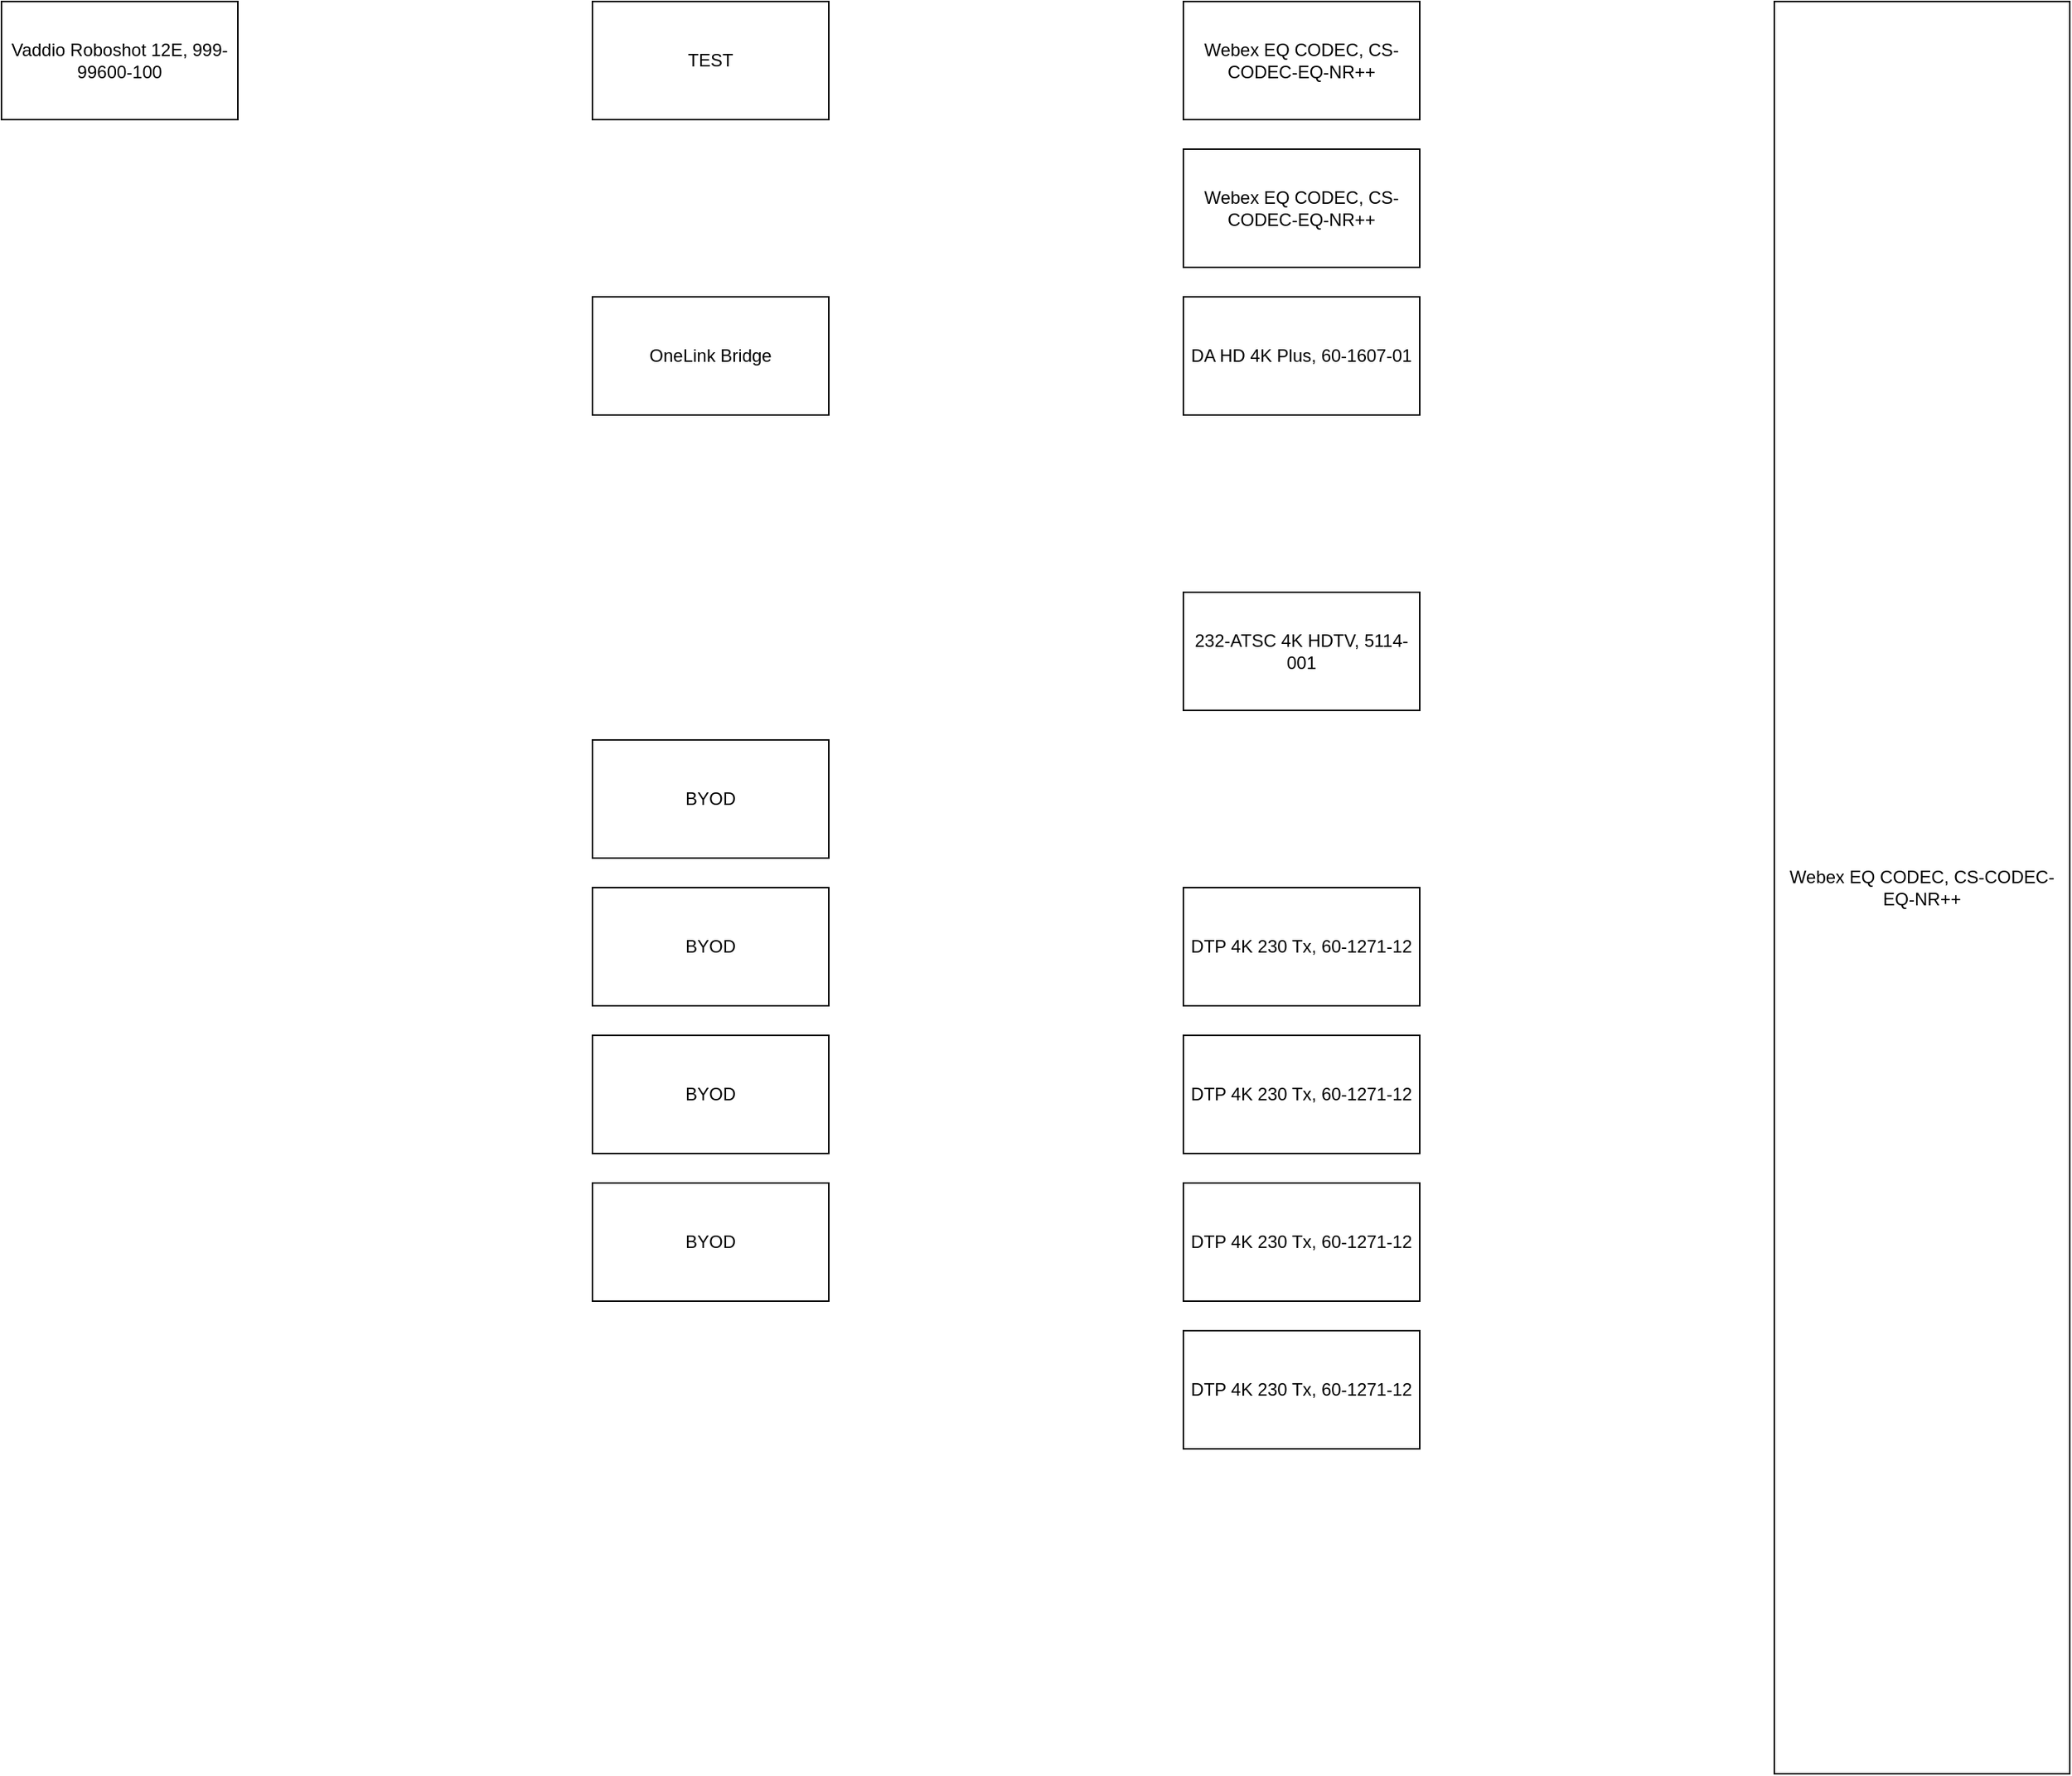 <mxfile>
  <diagram>
    <mxGraphModel dx="4000" dy="4000" grid="1" gridSize="10" guides="1" tooltips="1" connect="1" arrows="1" fold="1" pageScale="1" pageWidth="4000" pageHeight="4000" math="0" shadow="0">
      <root>
        <mxCell id="0"/>
        <mxCell id="1" parent="0"/>
        <object label="Webex EQ CODEC, CS-CODEC-EQ-NR++" type="matrix" id="7156514544488127015">
          <mxCell id="9996557487977039885" value="Webex EQ CODEC, CS-CODEC-EQ-NR++" style="rounded=0;whiteSpace=wrap;html=1;" parent="1" connectable="" edge="" vertex="1" source="" target="">
            <mxGeometry x="3000" y="3000" width="200" height="1200" relative="" as="geometry"/>
          </mxCell>
        </object>
        <object label="Webex EQ CODEC, CS-CODEC-EQ-NR++" type="DTP" id="8776270624791770352">
          <mxCell id="1685773308350725703" value="Webex EQ CODEC, CS-CODEC-EQ-NR++" style="rounded=0;whiteSpace=wrap;html=1;" parent="1" connectable="" edge="" vertex="1" source="" target="">
            <mxGeometry x="2600" y="3000" width="160" height="80" relative="" as="geometry"/>
          </mxCell>
        </object>
        <object label="Webex EQ CODEC, CS-CODEC-EQ-NR++" type="DTP" id="3732347836076281359">
          <mxCell id="1840765851970362499" value="Webex EQ CODEC, CS-CODEC-EQ-NR++" style="rounded=0;whiteSpace=wrap;html=1;" parent="1" connectable="" edge="" vertex="1" source="" target="">
            <mxGeometry x="2600" y="3100" width="160" height="80" relative="" as="geometry"/>
          </mxCell>
        </object>
        <object label="DA HD 4K Plus, 60-1607-01" type="DTP" id="3387536594071483020">
          <mxCell id="4301404515094126153" value="DA HD 4K Plus, 60-1607-01" style="rounded=0;whiteSpace=wrap;html=1;" parent="1" connectable="" edge="" vertex="1" source="" target="">
            <mxGeometry x="2600" y="3200" width="160" height="80" relative="" as="geometry"/>
          </mxCell>
        </object>
        <object label="232-ATSC 4K HDTV, 5114-001" type="DTP" id="5355611320903926582">
          <mxCell id="3765461700669425359" value="232-ATSC 4K HDTV, 5114-001" style="rounded=0;whiteSpace=wrap;html=1;" parent="1" connectable="" edge="" vertex="1" source="" target="">
            <mxGeometry x="2600" y="3400" width="160" height="80" relative="" as="geometry"/>
          </mxCell>
        </object>
        <object label="DTP 4K 230 Tx, 60-1271-12" type="DTP" id="2946657634648614914">
          <mxCell id="9428187152727223582" value="DTP 4K 230 Tx, 60-1271-12" style="rounded=0;whiteSpace=wrap;html=1;" parent="1" connectable="" edge="" vertex="1" source="" target="">
            <mxGeometry x="2600" y="3600" width="160" height="80" relative="" as="geometry"/>
          </mxCell>
        </object>
        <object label="DTP 4K 230 Tx, 60-1271-12" type="DTP" id="9586902742044043845">
          <mxCell id="1069404492248831587" value="DTP 4K 230 Tx, 60-1271-12" style="rounded=0;whiteSpace=wrap;html=1;" parent="1" connectable="" edge="" vertex="1" source="" target="">
            <mxGeometry x="2600" y="3700" width="160" height="80" relative="" as="geometry"/>
          </mxCell>
        </object>
        <object label="DTP 4K 230 Tx, 60-1271-12" type="DTP" id="4856466662759635490">
          <mxCell id="1391071015973112028" value="DTP 4K 230 Tx, 60-1271-12" style="rounded=0;whiteSpace=wrap;html=1;" parent="1" connectable="" edge="" vertex="1" source="" target="">
            <mxGeometry x="2600" y="3800" width="160" height="80" relative="" as="geometry"/>
          </mxCell>
        </object>
        <object label="DTP 4K 230 Tx, 60-1271-12" type="DTP" id="3751560405224737993">
          <mxCell id="3577918770255418572" value="DTP 4K 230 Tx, 60-1271-12" style="rounded=0;whiteSpace=wrap;html=1;" parent="1" connectable="" edge="" vertex="1" source="" target="">
            <mxGeometry x="2600" y="3900" width="160" height="80" relative="" as="geometry"/>
          </mxCell>
        </object>
        <object label="TEST" type="DTP" id="654029323571647221">
          <mxCell id="5854428929291747383" value="TEST" style="rounded=0;whiteSpace=wrap;html=1;" parent="1" connectable="" edge="" vertex="1" source="" target="">
            <mxGeometry x="2200" y="3000" width="160" height="80" relative="" as="geometry"/>
          </mxCell>
        </object>
        <object label="OneLink Bridge" type="DTP" id="6196294950409113058">
          <mxCell id="1770887572029275116" value="OneLink Bridge" style="rounded=0;whiteSpace=wrap;html=1;" parent="1" connectable="" edge="" vertex="1" source="" target="">
            <mxGeometry x="2200" y="3200" width="160" height="80" relative="" as="geometry"/>
          </mxCell>
        </object>
        <object label="BYOD" type="DTP" id="2695588062070549521">
          <mxCell id="1016716142479529329" value="BYOD" style="rounded=0;whiteSpace=wrap;html=1;" parent="1" connectable="" edge="" vertex="1" source="" target="">
            <mxGeometry x="2200" y="3500" width="160" height="80" relative="" as="geometry"/>
          </mxCell>
        </object>
        <object label="BYOD" type="DTP" id="683824984935469399">
          <mxCell id="900857717859372457" value="BYOD" style="rounded=0;whiteSpace=wrap;html=1;" parent="1" connectable="" edge="" vertex="1" source="" target="">
            <mxGeometry x="2200" y="3600" width="160" height="80" relative="" as="geometry"/>
          </mxCell>
        </object>
        <object label="BYOD" type="DTP" id="1548245516382297027">
          <mxCell id="2162422864076494310" value="BYOD" style="rounded=0;whiteSpace=wrap;html=1;" parent="1" connectable="" edge="" vertex="1" source="" target="">
            <mxGeometry x="2200" y="3700" width="160" height="80" relative="" as="geometry"/>
          </mxCell>
        </object>
        <object label="BYOD" type="DTP" id="9996053051583776375">
          <mxCell id="2253311787479993465" value="BYOD" style="rounded=0;whiteSpace=wrap;html=1;" parent="1" connectable="" edge="" vertex="1" source="" target="">
            <mxGeometry x="2200" y="3800" width="160" height="80" relative="" as="geometry"/>
          </mxCell>
        </object>
        <object label="Vaddio Roboshot 12E, 999-99600-100" type="DTP" id="3383608246081786243">
          <mxCell id="5814356384777334265" value="Vaddio Roboshot 12E, 999-99600-100" style="rounded=0;whiteSpace=wrap;html=1;" parent="1" connectable="" edge="" vertex="1" source="" target="">
            <mxGeometry x="1800" y="3000" width="160" height="80" relative="" as="geometry"/>
          </mxCell>
        </object>
      </root>
    </mxGraphModel>
  </diagram>
</mxfile>
